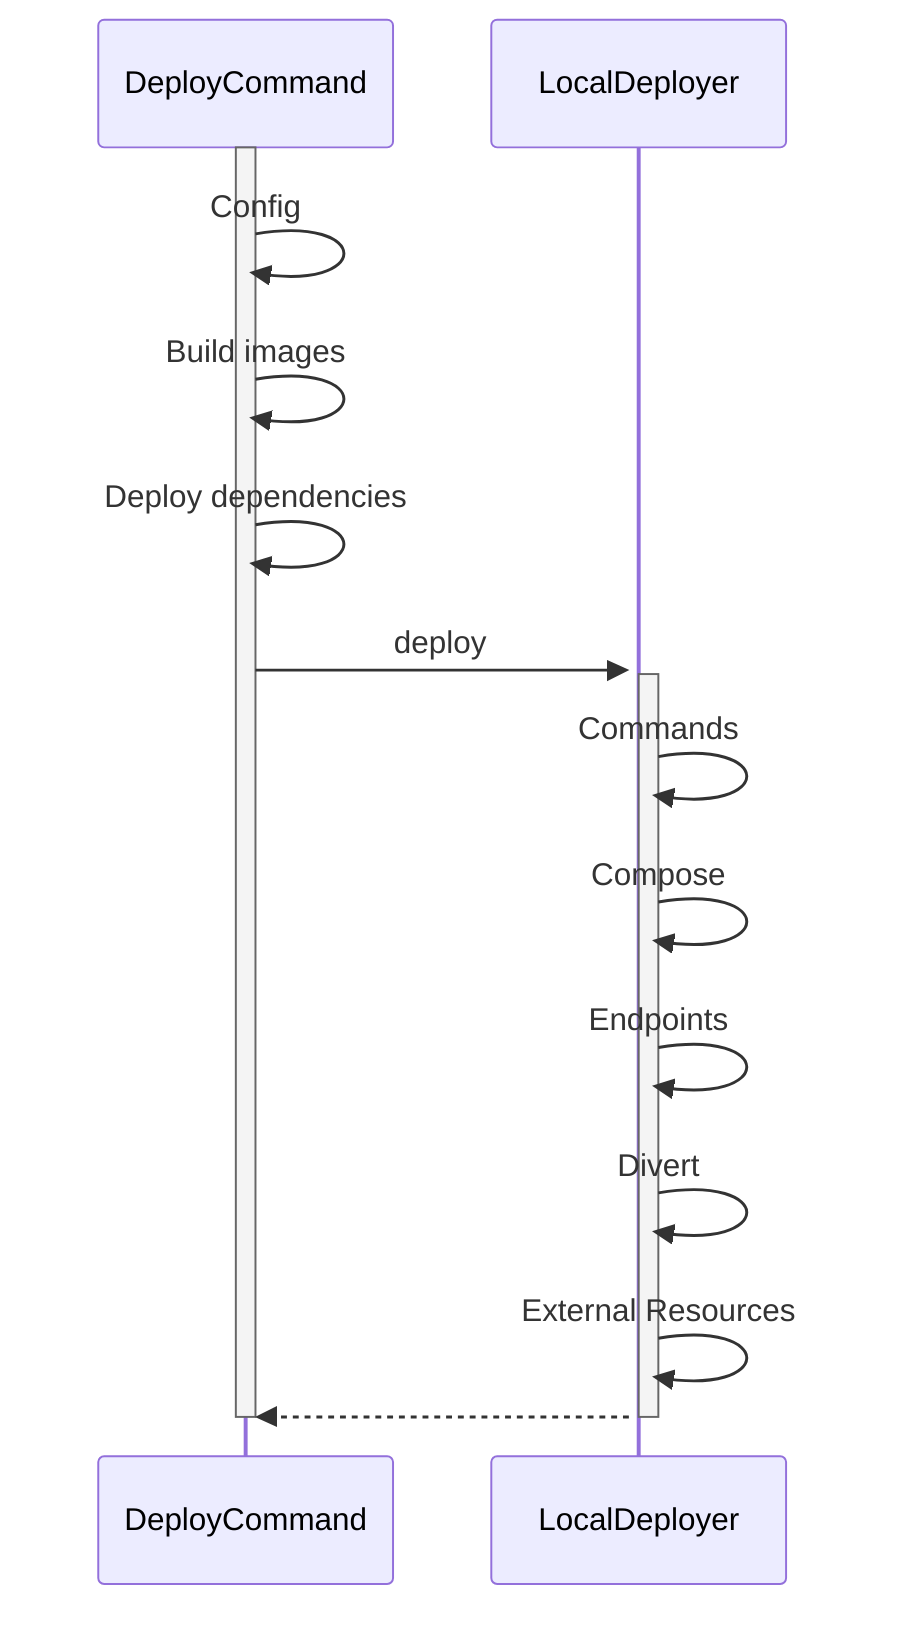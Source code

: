 sequenceDiagram
    activate DeployCommand
    DeployCommand->>DeployCommand: Config
    DeployCommand->>DeployCommand: Build images
    DeployCommand->>DeployCommand: Deploy dependencies
    DeployCommand->>+LocalDeployer: deploy
    activate LocalDeployer
    LocalDeployer->>LocalDeployer: Commands
    LocalDeployer->>LocalDeployer: Compose
    LocalDeployer->>LocalDeployer: Endpoints
    LocalDeployer->>LocalDeployer: Divert
    LocalDeployer->>LocalDeployer: External Resources
    LocalDeployer-->>DeployCommand: 
    deactivate LocalDeployer
    deactivate DeployCommand